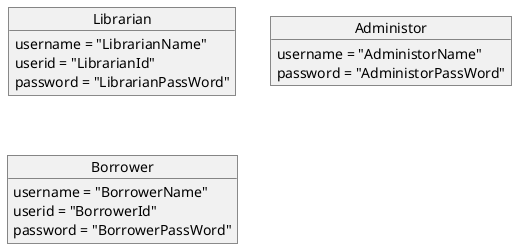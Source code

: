 @startuml
object Librarian {
		 username = "LibrarianName"
		 userid = "LibrarianId"
		 password = "LibrarianPassWord"
}
object Administor {
		 username = "AdministorName"
		 password = "AdministorPassWord"

}

object Borrower {
	 	username = "BorrowerName"
	 	userid = "BorrowerId"
		password = "BorrowerPassWord"
}
@enduml